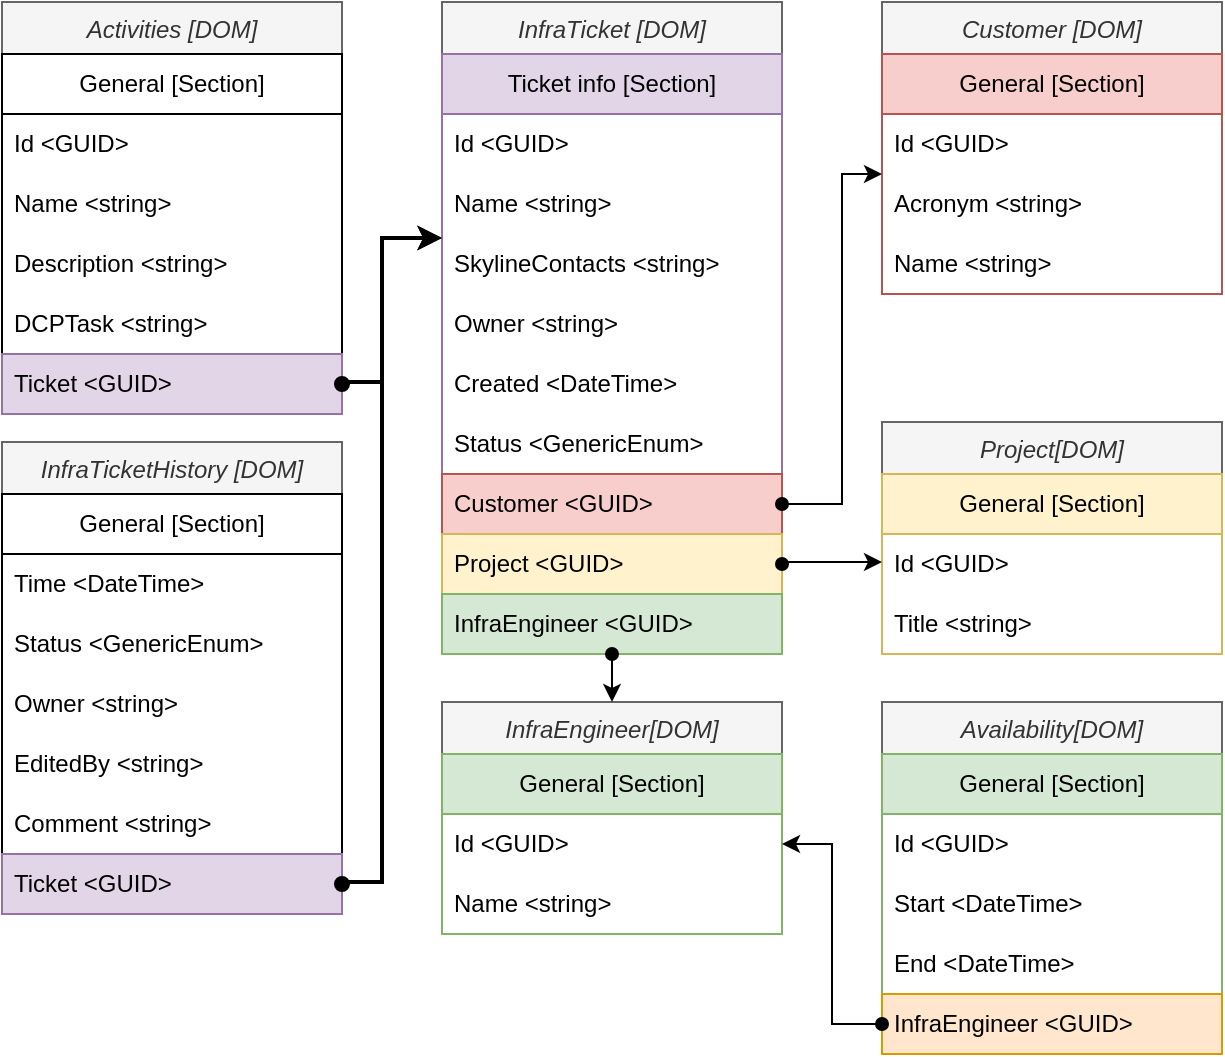 <mxfile version="26.0.14">
  <diagram id="C5RBs43oDa-KdzZeNtuy" name="Page-1">
    <mxGraphModel dx="1434" dy="858" grid="1" gridSize="10" guides="1" tooltips="1" connect="1" arrows="1" fold="1" page="1" pageScale="1" pageWidth="827" pageHeight="1169" math="0" shadow="0">
      <root>
        <mxCell id="WIyWlLk6GJQsqaUBKTNV-0" />
        <mxCell id="WIyWlLk6GJQsqaUBKTNV-1" parent="WIyWlLk6GJQsqaUBKTNV-0" />
        <mxCell id="zkfFHV4jXpPFQw0GAbJ--0" value="InfraTicket [DOM]" style="swimlane;fontStyle=2;align=center;verticalAlign=top;childLayout=stackLayout;horizontal=1;startSize=26;horizontalStack=0;resizeParent=1;resizeLast=0;collapsible=1;marginBottom=0;rounded=0;shadow=0;strokeWidth=1;fillColor=#f5f5f5;fontColor=#333333;strokeColor=#666666;perimeterSpacing=0;" parent="WIyWlLk6GJQsqaUBKTNV-1" vertex="1">
          <mxGeometry x="390" y="40" width="170" height="326" as="geometry">
            <mxRectangle x="230" y="140" width="160" height="26" as="alternateBounds" />
          </mxGeometry>
        </mxCell>
        <mxCell id="I0xom_Ups34-RC3USn3P-0" value="Ticket info [Section]" style="swimlane;fontStyle=0;childLayout=stackLayout;horizontal=1;startSize=30;horizontalStack=0;resizeParent=1;resizeParentMax=0;resizeLast=0;collapsible=1;marginBottom=0;whiteSpace=wrap;html=1;fillColor=#e1d5e7;strokeColor=#9673a6;" parent="zkfFHV4jXpPFQw0GAbJ--0" vertex="1">
          <mxGeometry y="26" width="170" height="300" as="geometry">
            <mxRectangle y="26" width="170" height="30" as="alternateBounds" />
          </mxGeometry>
        </mxCell>
        <mxCell id="I0xom_Ups34-RC3USn3P-1" value="Id &amp;lt;GUID&amp;gt;" style="text;strokeColor=none;fillColor=none;align=left;verticalAlign=middle;spacingLeft=4;spacingRight=4;overflow=hidden;points=[[0,0.5],[1,0.5]];portConstraint=eastwest;rotatable=0;whiteSpace=wrap;html=1;" parent="I0xom_Ups34-RC3USn3P-0" vertex="1">
          <mxGeometry y="30" width="170" height="30" as="geometry" />
        </mxCell>
        <mxCell id="I0xom_Ups34-RC3USn3P-4" value="Name &amp;lt;string&amp;gt;" style="text;strokeColor=none;fillColor=none;align=left;verticalAlign=middle;spacingLeft=4;spacingRight=4;overflow=hidden;points=[[0,0.5],[1,0.5]];portConstraint=eastwest;rotatable=0;whiteSpace=wrap;html=1;" parent="I0xom_Ups34-RC3USn3P-0" vertex="1">
          <mxGeometry y="60" width="170" height="30" as="geometry" />
        </mxCell>
        <mxCell id="I0xom_Ups34-RC3USn3P-16" value="SkylineContacts &amp;lt;string&amp;gt;" style="text;strokeColor=none;fillColor=none;align=left;verticalAlign=middle;spacingLeft=4;spacingRight=4;overflow=hidden;points=[[0,0.5],[1,0.5]];portConstraint=eastwest;rotatable=0;whiteSpace=wrap;html=1;" parent="I0xom_Ups34-RC3USn3P-0" vertex="1">
          <mxGeometry y="90" width="170" height="30" as="geometry" />
        </mxCell>
        <mxCell id="I0xom_Ups34-RC3USn3P-84" value="Owner &amp;lt;string&amp;gt;" style="text;strokeColor=none;fillColor=none;align=left;verticalAlign=middle;spacingLeft=4;spacingRight=4;overflow=hidden;points=[[0,0.5],[1,0.5]];portConstraint=eastwest;rotatable=0;whiteSpace=wrap;html=1;" parent="I0xom_Ups34-RC3USn3P-0" vertex="1">
          <mxGeometry y="120" width="170" height="30" as="geometry" />
        </mxCell>
        <mxCell id="I0xom_Ups34-RC3USn3P-66" value="Created &amp;lt;DateTime&amp;gt;" style="text;strokeColor=none;fillColor=none;align=left;verticalAlign=middle;spacingLeft=4;spacingRight=4;overflow=hidden;points=[[0,0.5],[1,0.5]];portConstraint=eastwest;rotatable=0;whiteSpace=wrap;html=1;" parent="I0xom_Ups34-RC3USn3P-0" vertex="1">
          <mxGeometry y="150" width="170" height="30" as="geometry" />
        </mxCell>
        <mxCell id="agpeInFhJrt3laDRJot6-42" value="Status &amp;lt;GenericEnum&amp;gt;" style="text;strokeColor=none;fillColor=none;align=left;verticalAlign=middle;spacingLeft=4;spacingRight=4;overflow=hidden;points=[[0,0.5],[1,0.5]];portConstraint=eastwest;rotatable=0;whiteSpace=wrap;html=1;" vertex="1" parent="I0xom_Ups34-RC3USn3P-0">
          <mxGeometry y="180" width="170" height="30" as="geometry" />
        </mxCell>
        <mxCell id="I0xom_Ups34-RC3USn3P-17" value="Customer &amp;lt;GUID&amp;gt;" style="text;strokeColor=#b85450;fillColor=#f8cecc;align=left;verticalAlign=middle;spacingLeft=4;spacingRight=4;overflow=hidden;points=[[0,0.5],[1,0.5]];portConstraint=eastwest;rotatable=0;whiteSpace=wrap;html=1;" parent="I0xom_Ups34-RC3USn3P-0" vertex="1">
          <mxGeometry y="210" width="170" height="30" as="geometry" />
        </mxCell>
        <mxCell id="I0xom_Ups34-RC3USn3P-18" value="Project &amp;lt;GUID&amp;gt;" style="text;strokeColor=#d6b656;fillColor=#fff2cc;align=left;verticalAlign=middle;spacingLeft=4;spacingRight=4;overflow=hidden;points=[[0,0.5],[1,0.5]];portConstraint=eastwest;rotatable=0;whiteSpace=wrap;html=1;" parent="I0xom_Ups34-RC3USn3P-0" vertex="1">
          <mxGeometry y="240" width="170" height="30" as="geometry" />
        </mxCell>
        <mxCell id="agpeInFhJrt3laDRJot6-43" value="InfraEngineer &amp;lt;GUID&amp;gt;" style="text;strokeColor=#82b366;fillColor=#d5e8d4;align=left;verticalAlign=middle;spacingLeft=4;spacingRight=4;overflow=hidden;points=[[0,0.5],[1,0.5]];portConstraint=eastwest;rotatable=0;whiteSpace=wrap;html=1;" vertex="1" parent="I0xom_Ups34-RC3USn3P-0">
          <mxGeometry y="270" width="170" height="30" as="geometry" />
        </mxCell>
        <mxCell id="I0xom_Ups34-RC3USn3P-6" value="Activities [DOM]" style="swimlane;fontStyle=2;align=center;verticalAlign=top;childLayout=stackLayout;horizontal=1;startSize=26;horizontalStack=0;resizeParent=1;resizeLast=0;collapsible=1;marginBottom=0;rounded=0;shadow=0;strokeWidth=1;fillColor=#f5f5f5;fontColor=#333333;strokeColor=#666666;" parent="WIyWlLk6GJQsqaUBKTNV-1" vertex="1">
          <mxGeometry x="170" y="40" width="170" height="206" as="geometry">
            <mxRectangle x="230" y="140" width="160" height="26" as="alternateBounds" />
          </mxGeometry>
        </mxCell>
        <mxCell id="I0xom_Ups34-RC3USn3P-7" value="General [Section]" style="swimlane;fontStyle=0;childLayout=stackLayout;horizontal=1;startSize=30;horizontalStack=0;resizeParent=1;resizeParentMax=0;resizeLast=0;collapsible=1;marginBottom=0;whiteSpace=wrap;html=1;" parent="I0xom_Ups34-RC3USn3P-6" vertex="1">
          <mxGeometry y="26" width="170" height="180" as="geometry">
            <mxRectangle y="26" width="170" height="30" as="alternateBounds" />
          </mxGeometry>
        </mxCell>
        <mxCell id="I0xom_Ups34-RC3USn3P-8" value="Id &amp;lt;GUID&amp;gt;" style="text;strokeColor=none;fillColor=none;align=left;verticalAlign=middle;spacingLeft=4;spacingRight=4;overflow=hidden;points=[[0,0.5],[1,0.5]];portConstraint=eastwest;rotatable=0;whiteSpace=wrap;html=1;" parent="I0xom_Ups34-RC3USn3P-7" vertex="1">
          <mxGeometry y="30" width="170" height="30" as="geometry" />
        </mxCell>
        <mxCell id="I0xom_Ups34-RC3USn3P-9" value="Name &amp;lt;string&amp;gt;" style="text;strokeColor=none;fillColor=none;align=left;verticalAlign=middle;spacingLeft=4;spacingRight=4;overflow=hidden;points=[[0,0.5],[1,0.5]];portConstraint=eastwest;rotatable=0;whiteSpace=wrap;html=1;" parent="I0xom_Ups34-RC3USn3P-7" vertex="1">
          <mxGeometry y="60" width="170" height="30" as="geometry" />
        </mxCell>
        <mxCell id="I0xom_Ups34-RC3USn3P-44" value="Description &amp;lt;string&amp;gt;" style="text;strokeColor=none;fillColor=none;align=left;verticalAlign=middle;spacingLeft=4;spacingRight=4;overflow=hidden;points=[[0,0.5],[1,0.5]];portConstraint=eastwest;rotatable=0;whiteSpace=wrap;html=1;" parent="I0xom_Ups34-RC3USn3P-7" vertex="1">
          <mxGeometry y="90" width="170" height="30" as="geometry" />
        </mxCell>
        <mxCell id="I0xom_Ups34-RC3USn3P-81" value="DCPTask &amp;lt;string&amp;gt;" style="text;align=left;verticalAlign=middle;spacingLeft=4;spacingRight=4;overflow=hidden;points=[[0,0.5],[1,0.5]];portConstraint=eastwest;rotatable=0;whiteSpace=wrap;html=1;" parent="I0xom_Ups34-RC3USn3P-7" vertex="1">
          <mxGeometry y="120" width="170" height="30" as="geometry" />
        </mxCell>
        <mxCell id="I0xom_Ups34-RC3USn3P-26" value="Ticket &amp;lt;GUID&amp;gt;" style="text;strokeColor=#9673a6;fillColor=#e1d5e7;align=left;verticalAlign=middle;spacingLeft=4;spacingRight=4;overflow=hidden;points=[[0,0.5],[1,0.5]];portConstraint=eastwest;rotatable=0;whiteSpace=wrap;html=1;" parent="I0xom_Ups34-RC3USn3P-7" vertex="1">
          <mxGeometry y="150" width="170" height="30" as="geometry" />
        </mxCell>
        <mxCell id="I0xom_Ups34-RC3USn3P-50" style="edgeStyle=orthogonalEdgeStyle;rounded=0;orthogonalLoop=1;jettySize=auto;html=1;exitX=1;exitY=0.5;exitDx=0;exitDy=0;startArrow=oval;startFill=1;strokeWidth=2;" parent="WIyWlLk6GJQsqaUBKTNV-1" source="I0xom_Ups34-RC3USn3P-26" target="zkfFHV4jXpPFQw0GAbJ--0" edge="1">
          <mxGeometry relative="1" as="geometry">
            <Array as="points">
              <mxPoint x="340" y="230" />
              <mxPoint x="360" y="230" />
              <mxPoint x="360" y="158" />
            </Array>
          </mxGeometry>
        </mxCell>
        <mxCell id="I0xom_Ups34-RC3USn3P-53" value="Customer [DOM]" style="swimlane;fontStyle=2;align=center;verticalAlign=top;childLayout=stackLayout;horizontal=1;startSize=26;horizontalStack=0;resizeParent=1;resizeLast=0;collapsible=1;marginBottom=0;rounded=0;shadow=0;strokeWidth=1;fillColor=#f5f5f5;fontColor=#333333;strokeColor=#666666;" parent="WIyWlLk6GJQsqaUBKTNV-1" vertex="1">
          <mxGeometry x="610" y="40" width="170" height="146" as="geometry">
            <mxRectangle x="230" y="140" width="160" height="26" as="alternateBounds" />
          </mxGeometry>
        </mxCell>
        <mxCell id="I0xom_Ups34-RC3USn3P-54" value="General [Section]" style="swimlane;fontStyle=0;childLayout=stackLayout;horizontal=1;startSize=30;horizontalStack=0;resizeParent=1;resizeParentMax=0;resizeLast=0;collapsible=1;marginBottom=0;whiteSpace=wrap;html=1;fillColor=#f8cecc;strokeColor=#b85450;" parent="I0xom_Ups34-RC3USn3P-53" vertex="1">
          <mxGeometry y="26" width="170" height="120" as="geometry">
            <mxRectangle y="26" width="170" height="30" as="alternateBounds" />
          </mxGeometry>
        </mxCell>
        <mxCell id="I0xom_Ups34-RC3USn3P-55" value="Id &amp;lt;GUID&amp;gt;" style="text;strokeColor=none;fillColor=none;align=left;verticalAlign=middle;spacingLeft=4;spacingRight=4;overflow=hidden;points=[[0,0.5],[1,0.5]];portConstraint=eastwest;rotatable=0;whiteSpace=wrap;html=1;" parent="I0xom_Ups34-RC3USn3P-54" vertex="1">
          <mxGeometry y="30" width="170" height="30" as="geometry" />
        </mxCell>
        <mxCell id="I0xom_Ups34-RC3USn3P-57" value="Acronym &amp;lt;string&amp;gt;" style="text;align=left;verticalAlign=middle;spacingLeft=4;spacingRight=4;overflow=hidden;points=[[0,0.5],[1,0.5]];portConstraint=eastwest;rotatable=0;whiteSpace=wrap;html=1;" parent="I0xom_Ups34-RC3USn3P-54" vertex="1">
          <mxGeometry y="60" width="170" height="30" as="geometry" />
        </mxCell>
        <mxCell id="I0xom_Ups34-RC3USn3P-56" value="Name &amp;lt;string&amp;gt;" style="text;strokeColor=none;fillColor=none;align=left;verticalAlign=middle;spacingLeft=4;spacingRight=4;overflow=hidden;points=[[0,0.5],[1,0.5]];portConstraint=eastwest;rotatable=0;whiteSpace=wrap;html=1;" parent="I0xom_Ups34-RC3USn3P-54" vertex="1">
          <mxGeometry y="90" width="170" height="30" as="geometry" />
        </mxCell>
        <mxCell id="I0xom_Ups34-RC3USn3P-58" style="edgeStyle=orthogonalEdgeStyle;rounded=0;orthogonalLoop=1;jettySize=auto;html=1;exitX=1;exitY=0.5;exitDx=0;exitDy=0;strokeWidth=1;startArrow=oval;startFill=1;" parent="WIyWlLk6GJQsqaUBKTNV-1" source="I0xom_Ups34-RC3USn3P-17" target="I0xom_Ups34-RC3USn3P-54" edge="1">
          <mxGeometry relative="1" as="geometry">
            <Array as="points">
              <mxPoint x="590" y="291" />
              <mxPoint x="590" y="126" />
            </Array>
          </mxGeometry>
        </mxCell>
        <mxCell id="I0xom_Ups34-RC3USn3P-59" value="Project[DOM]" style="swimlane;fontStyle=2;align=center;verticalAlign=top;childLayout=stackLayout;horizontal=1;startSize=26;horizontalStack=0;resizeParent=1;resizeLast=0;collapsible=1;marginBottom=0;rounded=0;shadow=0;strokeWidth=1;fillColor=#f5f5f5;fontColor=#333333;strokeColor=#666666;" parent="WIyWlLk6GJQsqaUBKTNV-1" vertex="1">
          <mxGeometry x="610" y="250" width="170" height="116" as="geometry">
            <mxRectangle x="230" y="140" width="160" height="26" as="alternateBounds" />
          </mxGeometry>
        </mxCell>
        <mxCell id="I0xom_Ups34-RC3USn3P-60" value="General [Section]" style="swimlane;fontStyle=0;childLayout=stackLayout;horizontal=1;startSize=30;horizontalStack=0;resizeParent=1;resizeParentMax=0;resizeLast=0;collapsible=1;marginBottom=0;whiteSpace=wrap;html=1;fillColor=#fff2cc;strokeColor=#d6b656;" parent="I0xom_Ups34-RC3USn3P-59" vertex="1">
          <mxGeometry y="26" width="170" height="90" as="geometry">
            <mxRectangle y="26" width="170" height="30" as="alternateBounds" />
          </mxGeometry>
        </mxCell>
        <mxCell id="I0xom_Ups34-RC3USn3P-61" value="Id &amp;lt;GUID&amp;gt;" style="text;strokeColor=none;fillColor=none;align=left;verticalAlign=middle;spacingLeft=4;spacingRight=4;overflow=hidden;points=[[0,0.5],[1,0.5]];portConstraint=eastwest;rotatable=0;whiteSpace=wrap;html=1;" parent="I0xom_Ups34-RC3USn3P-60" vertex="1">
          <mxGeometry y="30" width="170" height="30" as="geometry" />
        </mxCell>
        <mxCell id="I0xom_Ups34-RC3USn3P-62" value="Title &amp;lt;string&amp;gt;" style="text;align=left;verticalAlign=middle;spacingLeft=4;spacingRight=4;overflow=hidden;points=[[0,0.5],[1,0.5]];portConstraint=eastwest;rotatable=0;whiteSpace=wrap;html=1;" parent="I0xom_Ups34-RC3USn3P-60" vertex="1">
          <mxGeometry y="60" width="170" height="30" as="geometry" />
        </mxCell>
        <mxCell id="I0xom_Ups34-RC3USn3P-65" style="edgeStyle=orthogonalEdgeStyle;rounded=0;orthogonalLoop=1;jettySize=auto;html=1;exitX=1;exitY=0.5;exitDx=0;exitDy=0;startArrow=oval;startFill=1;" parent="WIyWlLk6GJQsqaUBKTNV-1" source="I0xom_Ups34-RC3USn3P-18" target="I0xom_Ups34-RC3USn3P-59" edge="1">
          <mxGeometry relative="1" as="geometry">
            <Array as="points">
              <mxPoint x="590" y="320" />
              <mxPoint x="590" y="320" />
            </Array>
          </mxGeometry>
        </mxCell>
        <mxCell id="I0xom_Ups34-RC3USn3P-67" value="InfraTicketHistory [DOM]" style="swimlane;fontStyle=2;align=center;verticalAlign=top;childLayout=stackLayout;horizontal=1;startSize=26;horizontalStack=0;resizeParent=1;resizeLast=0;collapsible=1;marginBottom=0;rounded=0;shadow=0;strokeWidth=1;fillColor=#f5f5f5;fontColor=#333333;strokeColor=#666666;" parent="WIyWlLk6GJQsqaUBKTNV-1" vertex="1">
          <mxGeometry x="170" y="260" width="170" height="236" as="geometry">
            <mxRectangle x="230" y="140" width="160" height="26" as="alternateBounds" />
          </mxGeometry>
        </mxCell>
        <mxCell id="I0xom_Ups34-RC3USn3P-68" value="General [Section]" style="swimlane;fontStyle=0;childLayout=stackLayout;horizontal=1;startSize=30;horizontalStack=0;resizeParent=1;resizeParentMax=0;resizeLast=0;collapsible=1;marginBottom=0;whiteSpace=wrap;html=1;" parent="I0xom_Ups34-RC3USn3P-67" vertex="1">
          <mxGeometry y="26" width="170" height="210" as="geometry">
            <mxRectangle y="26" width="170" height="30" as="alternateBounds" />
          </mxGeometry>
        </mxCell>
        <mxCell id="I0xom_Ups34-RC3USn3P-69" value="Time &amp;lt;DateTime&amp;gt;" style="text;strokeColor=none;fillColor=none;align=left;verticalAlign=middle;spacingLeft=4;spacingRight=4;overflow=hidden;points=[[0,0.5],[1,0.5]];portConstraint=eastwest;rotatable=0;whiteSpace=wrap;html=1;" parent="I0xom_Ups34-RC3USn3P-68" vertex="1">
          <mxGeometry y="30" width="170" height="30" as="geometry" />
        </mxCell>
        <mxCell id="I0xom_Ups34-RC3USn3P-70" value="Status &amp;lt;GenericEnum&amp;gt;" style="text;strokeColor=none;fillColor=none;align=left;verticalAlign=middle;spacingLeft=4;spacingRight=4;overflow=hidden;points=[[0,0.5],[1,0.5]];portConstraint=eastwest;rotatable=0;whiteSpace=wrap;html=1;" parent="I0xom_Ups34-RC3USn3P-68" vertex="1">
          <mxGeometry y="60" width="170" height="30" as="geometry" />
        </mxCell>
        <mxCell id="I0xom_Ups34-RC3USn3P-71" value="Owner &amp;lt;string&amp;gt;" style="text;strokeColor=none;fillColor=none;align=left;verticalAlign=middle;spacingLeft=4;spacingRight=4;overflow=hidden;points=[[0,0.5],[1,0.5]];portConstraint=eastwest;rotatable=0;whiteSpace=wrap;html=1;" parent="I0xom_Ups34-RC3USn3P-68" vertex="1">
          <mxGeometry y="90" width="170" height="30" as="geometry" />
        </mxCell>
        <mxCell id="I0xom_Ups34-RC3USn3P-79" value="EditedBy &amp;lt;string&amp;gt;" style="text;strokeColor=none;fillColor=none;align=left;verticalAlign=middle;spacingLeft=4;spacingRight=4;overflow=hidden;points=[[0,0.5],[1,0.5]];portConstraint=eastwest;rotatable=0;whiteSpace=wrap;html=1;" parent="I0xom_Ups34-RC3USn3P-68" vertex="1">
          <mxGeometry y="120" width="170" height="30" as="geometry" />
        </mxCell>
        <mxCell id="I0xom_Ups34-RC3USn3P-83" value="Comment &amp;lt;string&amp;gt;" style="text;strokeColor=none;fillColor=none;align=left;verticalAlign=middle;spacingLeft=4;spacingRight=4;overflow=hidden;points=[[0,0.5],[1,0.5]];portConstraint=eastwest;rotatable=0;whiteSpace=wrap;html=1;" parent="I0xom_Ups34-RC3USn3P-68" vertex="1">
          <mxGeometry y="150" width="170" height="30" as="geometry" />
        </mxCell>
        <mxCell id="I0xom_Ups34-RC3USn3P-72" value="Ticket &amp;lt;GUID&amp;gt;" style="text;strokeColor=#9673a6;fillColor=#e1d5e7;align=left;verticalAlign=middle;spacingLeft=4;spacingRight=4;overflow=hidden;points=[[0,0.5],[1,0.5]];portConstraint=eastwest;rotatable=0;whiteSpace=wrap;html=1;" parent="I0xom_Ups34-RC3USn3P-68" vertex="1">
          <mxGeometry y="180" width="170" height="30" as="geometry" />
        </mxCell>
        <mxCell id="I0xom_Ups34-RC3USn3P-80" style="edgeStyle=orthogonalEdgeStyle;rounded=0;orthogonalLoop=1;jettySize=auto;html=1;exitX=1;exitY=0.5;exitDx=0;exitDy=0;startArrow=oval;startFill=1;strokeWidth=2;" parent="WIyWlLk6GJQsqaUBKTNV-1" source="I0xom_Ups34-RC3USn3P-72" target="zkfFHV4jXpPFQw0GAbJ--0" edge="1">
          <mxGeometry relative="1" as="geometry">
            <Array as="points">
              <mxPoint x="340" y="480" />
              <mxPoint x="360" y="480" />
              <mxPoint x="360" y="158" />
            </Array>
          </mxGeometry>
        </mxCell>
        <mxCell id="agpeInFhJrt3laDRJot6-44" value="Availability[DOM]" style="swimlane;fontStyle=2;align=center;verticalAlign=top;childLayout=stackLayout;horizontal=1;startSize=26;horizontalStack=0;resizeParent=1;resizeLast=0;collapsible=1;marginBottom=0;rounded=0;shadow=0;strokeWidth=1;fillColor=#f5f5f5;fontColor=#333333;strokeColor=#666666;" vertex="1" parent="WIyWlLk6GJQsqaUBKTNV-1">
          <mxGeometry x="610" y="390" width="170" height="176" as="geometry">
            <mxRectangle x="230" y="140" width="160" height="26" as="alternateBounds" />
          </mxGeometry>
        </mxCell>
        <mxCell id="agpeInFhJrt3laDRJot6-45" value="General [Section]" style="swimlane;fontStyle=0;childLayout=stackLayout;horizontal=1;startSize=30;horizontalStack=0;resizeParent=1;resizeParentMax=0;resizeLast=0;collapsible=1;marginBottom=0;whiteSpace=wrap;html=1;fillColor=#d5e8d4;strokeColor=#82b366;" vertex="1" parent="agpeInFhJrt3laDRJot6-44">
          <mxGeometry y="26" width="170" height="150" as="geometry">
            <mxRectangle y="26" width="170" height="30" as="alternateBounds" />
          </mxGeometry>
        </mxCell>
        <mxCell id="agpeInFhJrt3laDRJot6-46" value="Id &amp;lt;GUID&amp;gt;" style="text;strokeColor=none;fillColor=none;align=left;verticalAlign=middle;spacingLeft=4;spacingRight=4;overflow=hidden;points=[[0,0.5],[1,0.5]];portConstraint=eastwest;rotatable=0;whiteSpace=wrap;html=1;" vertex="1" parent="agpeInFhJrt3laDRJot6-45">
          <mxGeometry y="30" width="170" height="30" as="geometry" />
        </mxCell>
        <mxCell id="agpeInFhJrt3laDRJot6-47" value="Start &amp;lt;DateTime&amp;gt;" style="text;align=left;verticalAlign=middle;spacingLeft=4;spacingRight=4;overflow=hidden;points=[[0,0.5],[1,0.5]];portConstraint=eastwest;rotatable=0;whiteSpace=wrap;html=1;" vertex="1" parent="agpeInFhJrt3laDRJot6-45">
          <mxGeometry y="60" width="170" height="30" as="geometry" />
        </mxCell>
        <mxCell id="agpeInFhJrt3laDRJot6-54" value="End &amp;lt;DateTime&amp;gt;" style="text;align=left;verticalAlign=middle;spacingLeft=4;spacingRight=4;overflow=hidden;points=[[0,0.5],[1,0.5]];portConstraint=eastwest;rotatable=0;whiteSpace=wrap;html=1;" vertex="1" parent="agpeInFhJrt3laDRJot6-45">
          <mxGeometry y="90" width="170" height="30" as="geometry" />
        </mxCell>
        <mxCell id="agpeInFhJrt3laDRJot6-55" value="InfraEngineer &amp;lt;GUID&amp;gt;" style="text;align=left;verticalAlign=middle;spacingLeft=4;spacingRight=4;overflow=hidden;points=[[0,0.5],[1,0.5]];portConstraint=eastwest;rotatable=0;whiteSpace=wrap;html=1;fillColor=#ffe6cc;strokeColor=#d79b00;" vertex="1" parent="agpeInFhJrt3laDRJot6-45">
          <mxGeometry y="120" width="170" height="30" as="geometry" />
        </mxCell>
        <mxCell id="agpeInFhJrt3laDRJot6-48" value="InfraEngineer[DOM]" style="swimlane;fontStyle=2;align=center;verticalAlign=top;childLayout=stackLayout;horizontal=1;startSize=26;horizontalStack=0;resizeParent=1;resizeLast=0;collapsible=1;marginBottom=0;rounded=0;shadow=0;strokeWidth=1;fillColor=#f5f5f5;fontColor=#333333;strokeColor=#666666;" vertex="1" parent="WIyWlLk6GJQsqaUBKTNV-1">
          <mxGeometry x="390" y="390" width="170" height="116" as="geometry">
            <mxRectangle x="230" y="140" width="160" height="26" as="alternateBounds" />
          </mxGeometry>
        </mxCell>
        <mxCell id="agpeInFhJrt3laDRJot6-49" value="General [Section]" style="swimlane;fontStyle=0;childLayout=stackLayout;horizontal=1;startSize=30;horizontalStack=0;resizeParent=1;resizeParentMax=0;resizeLast=0;collapsible=1;marginBottom=0;whiteSpace=wrap;html=1;fillColor=#d5e8d4;strokeColor=#82b366;" vertex="1" parent="agpeInFhJrt3laDRJot6-48">
          <mxGeometry y="26" width="170" height="90" as="geometry">
            <mxRectangle y="26" width="170" height="30" as="alternateBounds" />
          </mxGeometry>
        </mxCell>
        <mxCell id="agpeInFhJrt3laDRJot6-50" value="Id &amp;lt;GUID&amp;gt;" style="text;strokeColor=none;fillColor=none;align=left;verticalAlign=middle;spacingLeft=4;spacingRight=4;overflow=hidden;points=[[0,0.5],[1,0.5]];portConstraint=eastwest;rotatable=0;whiteSpace=wrap;html=1;" vertex="1" parent="agpeInFhJrt3laDRJot6-49">
          <mxGeometry y="30" width="170" height="30" as="geometry" />
        </mxCell>
        <mxCell id="agpeInFhJrt3laDRJot6-51" value="Name &amp;lt;string&amp;gt;" style="text;align=left;verticalAlign=middle;spacingLeft=4;spacingRight=4;overflow=hidden;points=[[0,0.5],[1,0.5]];portConstraint=eastwest;rotatable=0;whiteSpace=wrap;html=1;" vertex="1" parent="agpeInFhJrt3laDRJot6-49">
          <mxGeometry y="60" width="170" height="30" as="geometry" />
        </mxCell>
        <mxCell id="agpeInFhJrt3laDRJot6-52" style="edgeStyle=orthogonalEdgeStyle;rounded=0;orthogonalLoop=1;jettySize=auto;html=1;exitX=0.5;exitY=1;exitDx=0;exitDy=0;entryX=0.5;entryY=0;entryDx=0;entryDy=0;startArrow=oval;startFill=1;" edge="1" parent="WIyWlLk6GJQsqaUBKTNV-1" source="I0xom_Ups34-RC3USn3P-0" target="agpeInFhJrt3laDRJot6-48">
          <mxGeometry relative="1" as="geometry" />
        </mxCell>
        <mxCell id="agpeInFhJrt3laDRJot6-56" style="edgeStyle=orthogonalEdgeStyle;rounded=0;orthogonalLoop=1;jettySize=auto;html=1;entryX=1;entryY=0.5;entryDx=0;entryDy=0;startArrow=oval;startFill=1;" edge="1" parent="WIyWlLk6GJQsqaUBKTNV-1" source="agpeInFhJrt3laDRJot6-55" target="agpeInFhJrt3laDRJot6-50">
          <mxGeometry relative="1" as="geometry" />
        </mxCell>
      </root>
    </mxGraphModel>
  </diagram>
</mxfile>
